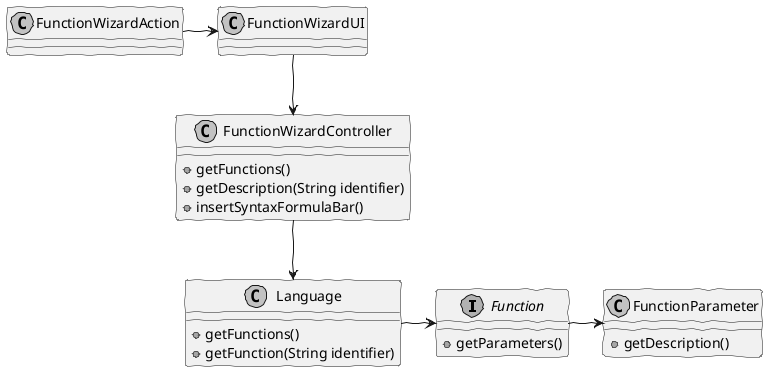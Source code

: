 @startuml cd2_insert_function_basic_wizard.png
skinparam handwritten true
skinparam monochrome true
skinparam packageStyle rect
skinparam defaultFontName FG Virgil
skinparam shadowing false  

interface Function {
    +getParameters()    
}
class FunctionWizardAction{    
}
class FunctionWizardUI{
}
class FunctionWizardController {
    +getFunctions()
    +getDescription(String identifier)
    +insertSyntaxFormulaBar()
}
class Language{
    +getFunctions()
    +getFunction(String identifier)
}
class FunctionParameter{
    +getDescription()
}
FunctionWizardAction -> FunctionWizardUI 

FunctionWizardUI --> FunctionWizardController 

FunctionWizardController --> Language 

Language -> Function 

Function -> FunctionParameter
@enduml

